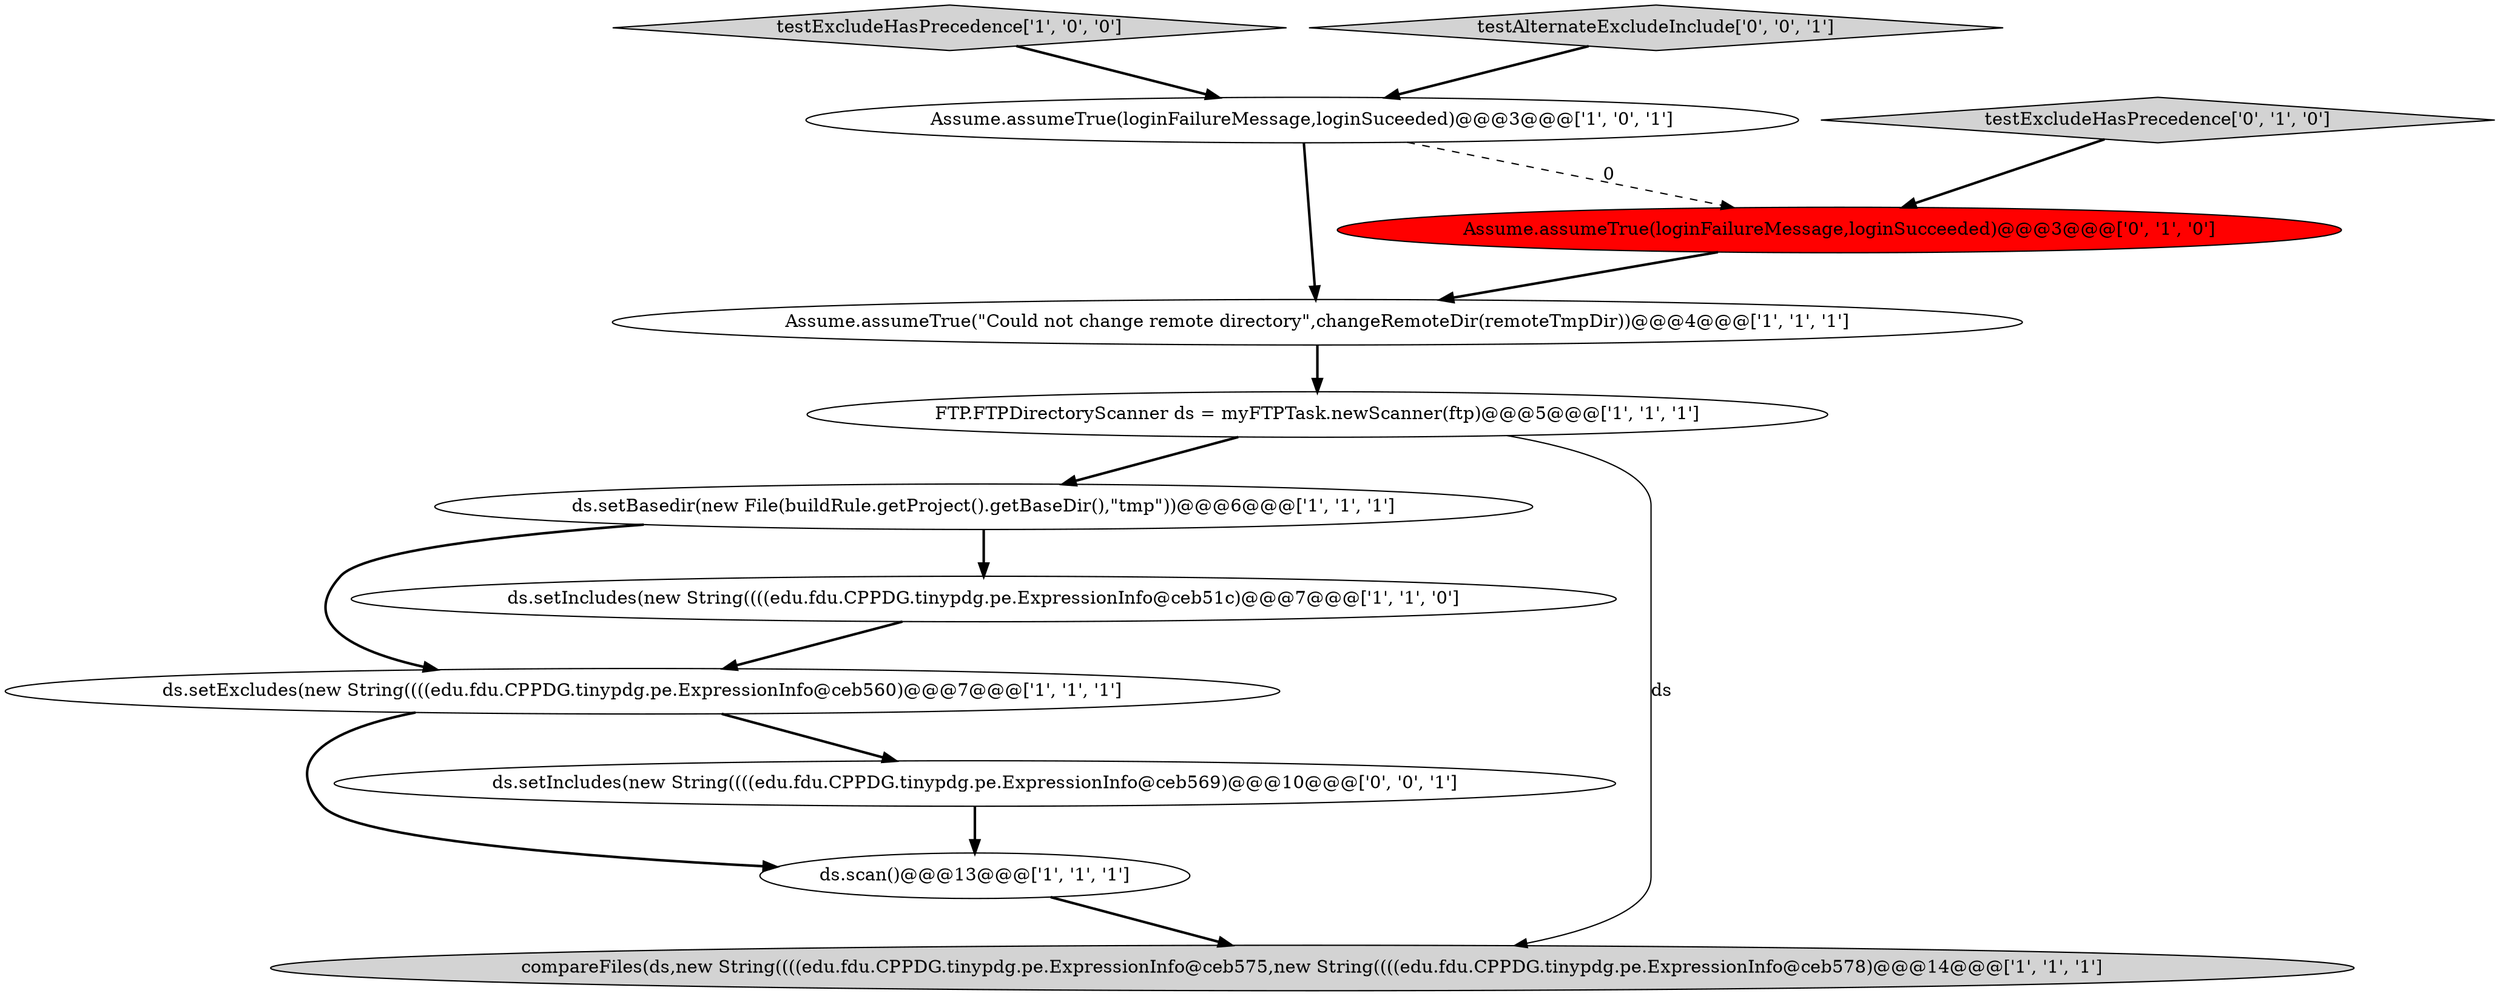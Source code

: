 digraph {
6 [style = filled, label = "testExcludeHasPrecedence['1', '0', '0']", fillcolor = lightgray, shape = diamond image = "AAA0AAABBB1BBB"];
7 [style = filled, label = "FTP.FTPDirectoryScanner ds = myFTPTask.newScanner(ftp)@@@5@@@['1', '1', '1']", fillcolor = white, shape = ellipse image = "AAA0AAABBB1BBB"];
9 [style = filled, label = "testExcludeHasPrecedence['0', '1', '0']", fillcolor = lightgray, shape = diamond image = "AAA0AAABBB2BBB"];
3 [style = filled, label = "ds.setExcludes(new String((((edu.fdu.CPPDG.tinypdg.pe.ExpressionInfo@ceb560)@@@7@@@['1', '1', '1']", fillcolor = white, shape = ellipse image = "AAA0AAABBB1BBB"];
1 [style = filled, label = "ds.scan()@@@13@@@['1', '1', '1']", fillcolor = white, shape = ellipse image = "AAA0AAABBB1BBB"];
5 [style = filled, label = "Assume.assumeTrue(\"Could not change remote directory\",changeRemoteDir(remoteTmpDir))@@@4@@@['1', '1', '1']", fillcolor = white, shape = ellipse image = "AAA0AAABBB1BBB"];
4 [style = filled, label = "ds.setIncludes(new String((((edu.fdu.CPPDG.tinypdg.pe.ExpressionInfo@ceb51c)@@@7@@@['1', '1', '0']", fillcolor = white, shape = ellipse image = "AAA0AAABBB1BBB"];
10 [style = filled, label = "Assume.assumeTrue(loginFailureMessage,loginSucceeded)@@@3@@@['0', '1', '0']", fillcolor = red, shape = ellipse image = "AAA1AAABBB2BBB"];
12 [style = filled, label = "ds.setIncludes(new String((((edu.fdu.CPPDG.tinypdg.pe.ExpressionInfo@ceb569)@@@10@@@['0', '0', '1']", fillcolor = white, shape = ellipse image = "AAA0AAABBB3BBB"];
8 [style = filled, label = "ds.setBasedir(new File(buildRule.getProject().getBaseDir(),\"tmp\"))@@@6@@@['1', '1', '1']", fillcolor = white, shape = ellipse image = "AAA0AAABBB1BBB"];
0 [style = filled, label = "Assume.assumeTrue(loginFailureMessage,loginSuceeded)@@@3@@@['1', '0', '1']", fillcolor = white, shape = ellipse image = "AAA0AAABBB1BBB"];
11 [style = filled, label = "testAlternateExcludeInclude['0', '0', '1']", fillcolor = lightgray, shape = diamond image = "AAA0AAABBB3BBB"];
2 [style = filled, label = "compareFiles(ds,new String((((edu.fdu.CPPDG.tinypdg.pe.ExpressionInfo@ceb575,new String((((edu.fdu.CPPDG.tinypdg.pe.ExpressionInfo@ceb578)@@@14@@@['1', '1', '1']", fillcolor = lightgray, shape = ellipse image = "AAA0AAABBB1BBB"];
5->7 [style = bold, label=""];
4->3 [style = bold, label=""];
1->2 [style = bold, label=""];
11->0 [style = bold, label=""];
6->0 [style = bold, label=""];
7->2 [style = solid, label="ds"];
8->4 [style = bold, label=""];
10->5 [style = bold, label=""];
9->10 [style = bold, label=""];
3->12 [style = bold, label=""];
3->1 [style = bold, label=""];
7->8 [style = bold, label=""];
12->1 [style = bold, label=""];
0->10 [style = dashed, label="0"];
0->5 [style = bold, label=""];
8->3 [style = bold, label=""];
}
